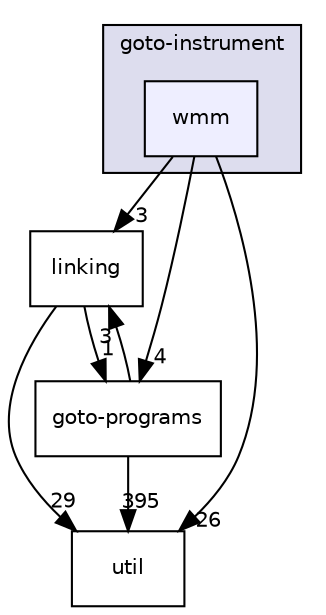 digraph "/home/runner/work/cbmc-documentation/cbmc-documentation/src/goto-instrument/wmm" {
  bgcolor=transparent;
  compound=true
  node [ fontsize="10", fontname="Helvetica"];
  edge [ labelfontsize="10", labelfontname="Helvetica"];
  subgraph clusterdir_4cd183c173ff5cfcfce420f655b591bf {
    graph [ bgcolor="#ddddee", pencolor="black", label="goto-instrument" fontname="Helvetica", fontsize="10", URL="dir_4cd183c173ff5cfcfce420f655b591bf.html"]
  dir_034d9ce8f5e904bef115a46acd2961c1 [shape=box, label="wmm", style="filled", fillcolor="#eeeeff", pencolor="black", URL="dir_034d9ce8f5e904bef115a46acd2961c1.html"];
  }
  dir_7ec25742ab1d47a7a6823282222807fd [shape=box label="linking" URL="dir_7ec25742ab1d47a7a6823282222807fd.html"];
  dir_b7878ad5ecbf2506f4125b9d34c97e45 [shape=box label="util" URL="dir_b7878ad5ecbf2506f4125b9d34c97e45.html"];
  dir_807c5b2c83e0c14a10083f60cf67ca05 [shape=box label="goto-programs" URL="dir_807c5b2c83e0c14a10083f60cf67ca05.html"];
  dir_7ec25742ab1d47a7a6823282222807fd->dir_b7878ad5ecbf2506f4125b9d34c97e45 [headlabel="29", labeldistance=1.5 headhref="dir_000031_000036.html"];
  dir_7ec25742ab1d47a7a6823282222807fd->dir_807c5b2c83e0c14a10083f60cf67ca05 [headlabel="1", labeldistance=1.5 headhref="dir_000031_000026.html"];
  dir_034d9ce8f5e904bef115a46acd2961c1->dir_7ec25742ab1d47a7a6823282222807fd [headlabel="3", labeldistance=1.5 headhref="dir_000047_000031.html"];
  dir_034d9ce8f5e904bef115a46acd2961c1->dir_b7878ad5ecbf2506f4125b9d34c97e45 [headlabel="26", labeldistance=1.5 headhref="dir_000047_000036.html"];
  dir_034d9ce8f5e904bef115a46acd2961c1->dir_807c5b2c83e0c14a10083f60cf67ca05 [headlabel="4", labeldistance=1.5 headhref="dir_000047_000026.html"];
  dir_807c5b2c83e0c14a10083f60cf67ca05->dir_7ec25742ab1d47a7a6823282222807fd [headlabel="3", labeldistance=1.5 headhref="dir_000026_000031.html"];
  dir_807c5b2c83e0c14a10083f60cf67ca05->dir_b7878ad5ecbf2506f4125b9d34c97e45 [headlabel="395", labeldistance=1.5 headhref="dir_000026_000036.html"];
}
